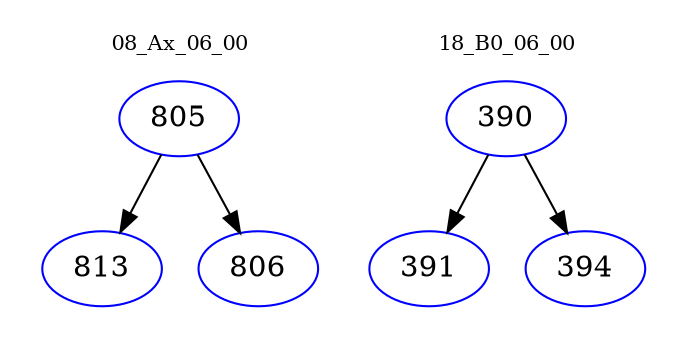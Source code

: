 digraph{
subgraph cluster_0 {
color = white
label = "08_Ax_06_00";
fontsize=10;
T0_805 [label="805", color="blue"]
T0_805 -> T0_813 [color="black"]
T0_813 [label="813", color="blue"]
T0_805 -> T0_806 [color="black"]
T0_806 [label="806", color="blue"]
}
subgraph cluster_1 {
color = white
label = "18_B0_06_00";
fontsize=10;
T1_390 [label="390", color="blue"]
T1_390 -> T1_391 [color="black"]
T1_391 [label="391", color="blue"]
T1_390 -> T1_394 [color="black"]
T1_394 [label="394", color="blue"]
}
}
